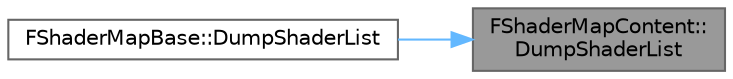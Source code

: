 digraph "FShaderMapContent::DumpShaderList"
{
 // INTERACTIVE_SVG=YES
 // LATEX_PDF_SIZE
  bgcolor="transparent";
  edge [fontname=Helvetica,fontsize=10,labelfontname=Helvetica,labelfontsize=10];
  node [fontname=Helvetica,fontsize=10,shape=box,height=0.2,width=0.4];
  rankdir="RL";
  Node1 [id="Node000001",label="FShaderMapContent::\lDumpShaderList",height=0.2,width=0.4,color="gray40", fillcolor="grey60", style="filled", fontcolor="black",tooltip=" "];
  Node1 -> Node2 [id="edge1_Node000001_Node000002",dir="back",color="steelblue1",style="solid",tooltip=" "];
  Node2 [id="Node000002",label="FShaderMapBase::DumpShaderList",height=0.2,width=0.4,color="grey40", fillcolor="white", style="filled",URL="$d2/df4/classFShaderMapBase.html#af16bcafbd87e60fb8a2969178375b393",tooltip=" "];
}
